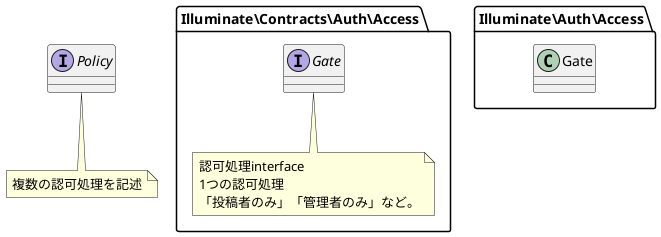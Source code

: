 @startuml
package Illuminate\Contracts\Auth\Access {
  interface "Gate" as IGate
  note bottom of IGate
    認可処理interface
    1つの認可処理
    「投稿者のみ」「管理者のみ」など。
  end note
}

package Illuminate\Auth\Access {
  class Gate
}

interface Policy
note bottom of Policy
  複数の認可処理を記述
end note

@enduml